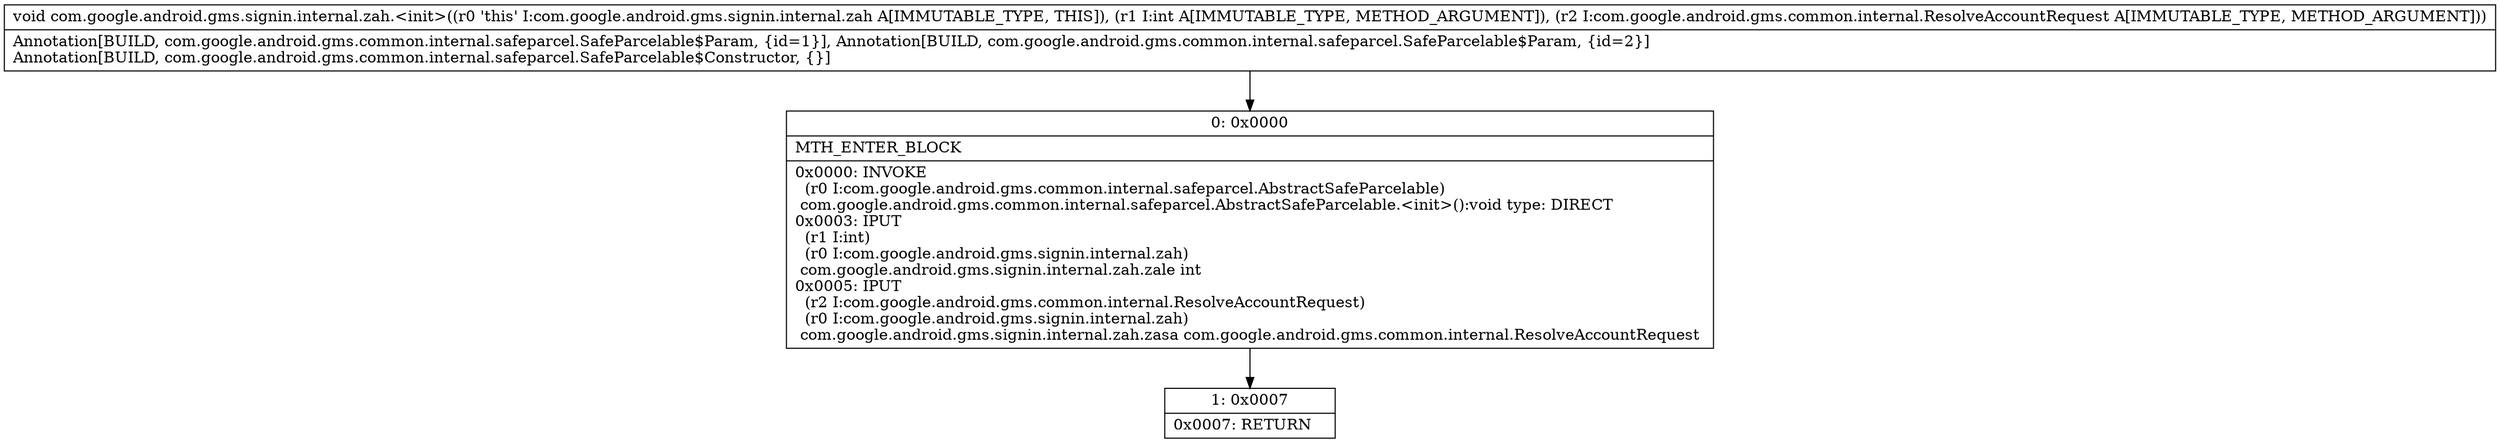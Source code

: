 digraph "CFG forcom.google.android.gms.signin.internal.zah.\<init\>(ILcom\/google\/android\/gms\/common\/internal\/ResolveAccountRequest;)V" {
Node_0 [shape=record,label="{0\:\ 0x0000|MTH_ENTER_BLOCK\l|0x0000: INVOKE  \l  (r0 I:com.google.android.gms.common.internal.safeparcel.AbstractSafeParcelable)\l com.google.android.gms.common.internal.safeparcel.AbstractSafeParcelable.\<init\>():void type: DIRECT \l0x0003: IPUT  \l  (r1 I:int)\l  (r0 I:com.google.android.gms.signin.internal.zah)\l com.google.android.gms.signin.internal.zah.zale int \l0x0005: IPUT  \l  (r2 I:com.google.android.gms.common.internal.ResolveAccountRequest)\l  (r0 I:com.google.android.gms.signin.internal.zah)\l com.google.android.gms.signin.internal.zah.zasa com.google.android.gms.common.internal.ResolveAccountRequest \l}"];
Node_1 [shape=record,label="{1\:\ 0x0007|0x0007: RETURN   \l}"];
MethodNode[shape=record,label="{void com.google.android.gms.signin.internal.zah.\<init\>((r0 'this' I:com.google.android.gms.signin.internal.zah A[IMMUTABLE_TYPE, THIS]), (r1 I:int A[IMMUTABLE_TYPE, METHOD_ARGUMENT]), (r2 I:com.google.android.gms.common.internal.ResolveAccountRequest A[IMMUTABLE_TYPE, METHOD_ARGUMENT]))  | Annotation[BUILD, com.google.android.gms.common.internal.safeparcel.SafeParcelable$Param, \{id=1\}], Annotation[BUILD, com.google.android.gms.common.internal.safeparcel.SafeParcelable$Param, \{id=2\}]\lAnnotation[BUILD, com.google.android.gms.common.internal.safeparcel.SafeParcelable$Constructor, \{\}]\l}"];
MethodNode -> Node_0;
Node_0 -> Node_1;
}

